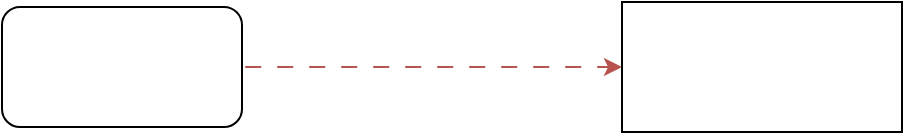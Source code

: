 <mxfile version="21.7.5" type="github">
  <diagram name="Page-1" id="BGFtHfEbgFWgrMU9bULs">
    <mxGraphModel dx="1085" dy="728" grid="1" gridSize="10" guides="1" tooltips="1" connect="1" arrows="1" fold="1" page="1" pageScale="1" pageWidth="827" pageHeight="1169" math="0" shadow="0">
      <root>
        <mxCell id="0" />
        <mxCell id="1" parent="0" />
        <mxCell id="Ef29BQfF2o6deWfOy0Zc-3" value="" style="edgeStyle=orthogonalEdgeStyle;rounded=0;orthogonalLoop=1;jettySize=auto;html=1;flowAnimation=1;fillColor=#f8cecc;strokeColor=#b85450;exitX=1;exitY=0.5;exitDx=0;exitDy=0;" edge="1" parent="1" source="Ef29BQfF2o6deWfOy0Zc-4" target="Ef29BQfF2o6deWfOy0Zc-2">
          <mxGeometry relative="1" as="geometry">
            <mxPoint x="380" y="265" as="sourcePoint" />
          </mxGeometry>
        </mxCell>
        <mxCell id="Ef29BQfF2o6deWfOy0Zc-2" value="" style="whiteSpace=wrap;html=1;rounded=0;" vertex="1" parent="1">
          <mxGeometry x="550" y="235" width="140" height="65" as="geometry" />
        </mxCell>
        <mxCell id="Ef29BQfF2o6deWfOy0Zc-4" value="" style="rounded=1;whiteSpace=wrap;html=1;" vertex="1" parent="1">
          <mxGeometry x="240" y="237.5" width="120" height="60" as="geometry" />
        </mxCell>
      </root>
    </mxGraphModel>
  </diagram>
</mxfile>

